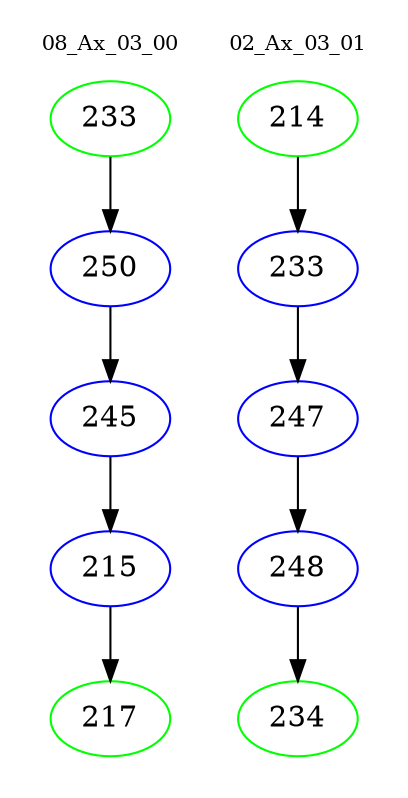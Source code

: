 digraph{
subgraph cluster_0 {
color = white
label = "08_Ax_03_00";
fontsize=10;
T0_233 [label="233", color="green"]
T0_233 -> T0_250 [color="black"]
T0_250 [label="250", color="blue"]
T0_250 -> T0_245 [color="black"]
T0_245 [label="245", color="blue"]
T0_245 -> T0_215 [color="black"]
T0_215 [label="215", color="blue"]
T0_215 -> T0_217 [color="black"]
T0_217 [label="217", color="green"]
}
subgraph cluster_1 {
color = white
label = "02_Ax_03_01";
fontsize=10;
T1_214 [label="214", color="green"]
T1_214 -> T1_233 [color="black"]
T1_233 [label="233", color="blue"]
T1_233 -> T1_247 [color="black"]
T1_247 [label="247", color="blue"]
T1_247 -> T1_248 [color="black"]
T1_248 [label="248", color="blue"]
T1_248 -> T1_234 [color="black"]
T1_234 [label="234", color="green"]
}
}
